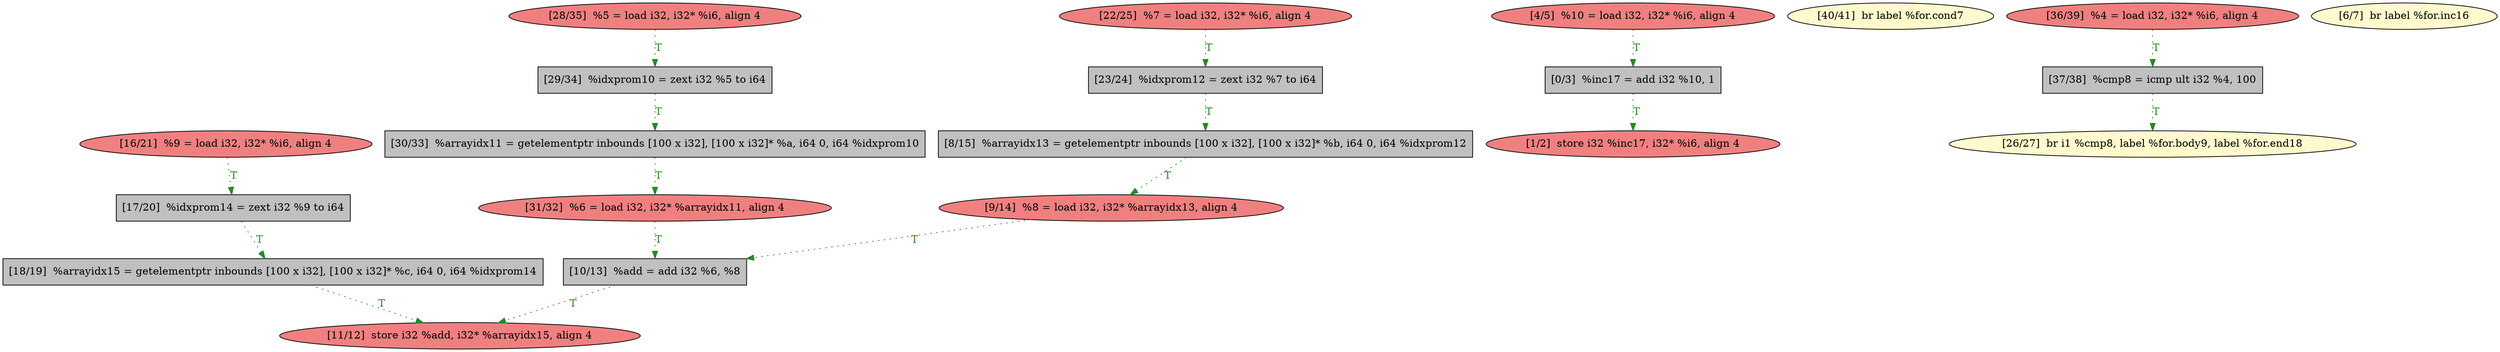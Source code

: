 
digraph G {


node420 [fillcolor=grey,label="[10/13]  %add = add i32 %6, %8",shape=rectangle,style=filled ]
node417 [fillcolor=lightcoral,label="[1/2]  store i32 %inc17, i32* %i6, align 4",shape=ellipse,style=filled ]
node418 [fillcolor=grey,label="[30/33]  %arrayidx11 = getelementptr inbounds [100 x i32], [100 x i32]* %a, i64 0, i64 %idxprom10",shape=rectangle,style=filled ]
node406 [fillcolor=lightcoral,label="[22/25]  %7 = load i32, i32* %i6, align 4",shape=ellipse,style=filled ]
node408 [fillcolor=lightcoral,label="[28/35]  %5 = load i32, i32* %i6, align 4",shape=ellipse,style=filled ]
node405 [fillcolor=lightcoral,label="[16/21]  %9 = load i32, i32* %i6, align 4",shape=ellipse,style=filled ]
node410 [fillcolor=lemonchiffon,label="[40/41]  br label %for.cond7",shape=ellipse,style=filled ]
node421 [fillcolor=lightcoral,label="[11/12]  store i32 %add, i32* %arrayidx15, align 4",shape=ellipse,style=filled ]
node404 [fillcolor=grey,label="[8/15]  %arrayidx13 = getelementptr inbounds [100 x i32], [100 x i32]* %b, i64 0, i64 %idxprom12",shape=rectangle,style=filled ]
node416 [fillcolor=grey,label="[18/19]  %arrayidx15 = getelementptr inbounds [100 x i32], [100 x i32]* %c, i64 0, i64 %idxprom14",shape=rectangle,style=filled ]
node401 [fillcolor=grey,label="[0/3]  %inc17 = add i32 %10, 1",shape=rectangle,style=filled ]
node419 [fillcolor=grey,label="[17/20]  %idxprom14 = zext i32 %9 to i64",shape=rectangle,style=filled ]
node412 [fillcolor=grey,label="[23/24]  %idxprom12 = zext i32 %7 to i64",shape=rectangle,style=filled ]
node402 [fillcolor=lightcoral,label="[4/5]  %10 = load i32, i32* %i6, align 4",shape=ellipse,style=filled ]
node411 [fillcolor=grey,label="[29/34]  %idxprom10 = zext i32 %5 to i64",shape=rectangle,style=filled ]
node407 [fillcolor=lemonchiffon,label="[26/27]  br i1 %cmp8, label %for.body9, label %for.end18",shape=ellipse,style=filled ]
node409 [fillcolor=lightcoral,label="[36/39]  %4 = load i32, i32* %i6, align 4",shape=ellipse,style=filled ]
node403 [fillcolor=lemonchiffon,label="[6/7]  br label %for.inc16",shape=ellipse,style=filled ]
node413 [fillcolor=grey,label="[37/38]  %cmp8 = icmp ult i32 %4, 100",shape=rectangle,style=filled ]
node414 [fillcolor=lightcoral,label="[31/32]  %6 = load i32, i32* %arrayidx11, align 4",shape=ellipse,style=filled ]
node415 [fillcolor=lightcoral,label="[9/14]  %8 = load i32, i32* %arrayidx13, align 4",shape=ellipse,style=filled ]

node404->node415 [style=dotted,color=forestgreen,label="T",fontcolor=forestgreen ]
node408->node411 [style=dotted,color=forestgreen,label="T",fontcolor=forestgreen ]
node401->node417 [style=dotted,color=forestgreen,label="T",fontcolor=forestgreen ]
node418->node414 [style=dotted,color=forestgreen,label="T",fontcolor=forestgreen ]
node406->node412 [style=dotted,color=forestgreen,label="T",fontcolor=forestgreen ]
node409->node413 [style=dotted,color=forestgreen,label="T",fontcolor=forestgreen ]
node411->node418 [style=dotted,color=forestgreen,label="T",fontcolor=forestgreen ]
node412->node404 [style=dotted,color=forestgreen,label="T",fontcolor=forestgreen ]
node419->node416 [style=dotted,color=forestgreen,label="T",fontcolor=forestgreen ]
node420->node421 [style=dotted,color=forestgreen,label="T",fontcolor=forestgreen ]
node416->node421 [style=dotted,color=forestgreen,label="T",fontcolor=forestgreen ]
node405->node419 [style=dotted,color=forestgreen,label="T",fontcolor=forestgreen ]
node415->node420 [style=dotted,color=forestgreen,label="T",fontcolor=forestgreen ]
node413->node407 [style=dotted,color=forestgreen,label="T",fontcolor=forestgreen ]
node402->node401 [style=dotted,color=forestgreen,label="T",fontcolor=forestgreen ]
node414->node420 [style=dotted,color=forestgreen,label="T",fontcolor=forestgreen ]


}
